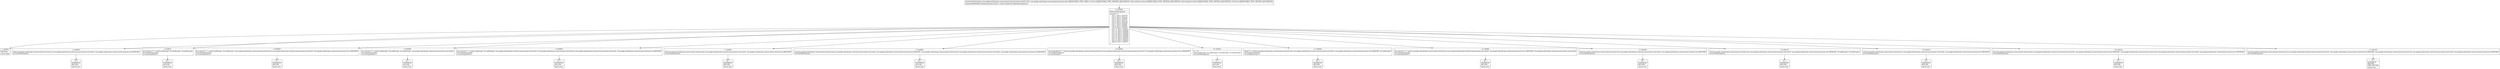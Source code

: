 digraph "CFG forcom.google.android.gms.measurement.internal.zzdw.zza(ILandroid\/os\/Parcel;Landroid\/os\/Parcel;I)Z" {
Node_0 [shape=record,label="{0\:\ 0x0000|MTH_ENTER_BLOCK\l|switch(r7) \{\l    case 1: goto L_0x0155;\l    case 2: goto L_0x013e;\l    case 3: goto L_0x0003;\l    case 4: goto L_0x012f;\l    case 5: goto L_0x0118;\l    case 6: goto L_0x0109;\l    case 7: goto L_0x00f2;\l    case 8: goto L_0x0003;\l    case 9: goto L_0x00da;\l    case 10: goto L_0x00c1;\l    case 11: goto L_0x00ad;\l    case 12: goto L_0x0095;\l    case 13: goto L_0x0085;\l    case 14: goto L_0x0065;\l    case 15: goto L_0x0049;\l    case 16: goto L_0x002d;\l    case 17: goto L_0x0015;\l    case 18: goto L_0x0005;\l    default: goto L_0x0003;\l\}\l}"];
Node_1 [shape=record,label="{1\:\ 0x0003|RETURN\l|return false\l}"];
Node_2 [shape=record,label="{2\:\ 0x0005|zzd((com.google.android.gms.measurement.internal.zzn) com.google.android.gms.internal.measurement.zzd.zza(r8, com.google.android.gms.measurement.internal.zzn.CREATOR))\lr9.writeNoException()\l}"];
Node_3 [shape=record,label="{3\:\ 0x0015|java.util.List r7 = zzc(r8.readString(), r8.readString(), r8.readString())\lr9.writeNoException()\lr9.writeTypedList(r7)\l}"];
Node_4 [shape=record,label="{4\:\ 0x002d|java.util.List r7 = zza(r8.readString(), r8.readString(), (com.google.android.gms.measurement.internal.zzn) com.google.android.gms.internal.measurement.zzd.zza(r8, com.google.android.gms.measurement.internal.zzn.CREATOR))\lr9.writeNoException()\lr9.writeTypedList(r7)\l}"];
Node_5 [shape=record,label="{5\:\ 0x0049|java.util.List r7 = zza(r8.readString(), r8.readString(), r8.readString(), com.google.android.gms.internal.measurement.zzd.zza(r8))\lr9.writeNoException()\lr9.writeTypedList(r7)\l}"];
Node_6 [shape=record,label="{6\:\ 0x0065|java.util.List r7 = zza(r8.readString(), r8.readString(), com.google.android.gms.internal.measurement.zzd.zza(r8), (com.google.android.gms.measurement.internal.zzn) com.google.android.gms.internal.measurement.zzd.zza(r8, com.google.android.gms.measurement.internal.zzn.CREATOR))\lr9.writeNoException()\lr9.writeTypedList(r7)\l}"];
Node_7 [shape=record,label="{7\:\ 0x0085|zzb((com.google.android.gms.measurement.internal.zzq) com.google.android.gms.internal.measurement.zzd.zza(r8, com.google.android.gms.measurement.internal.zzq.CREATOR))\lr9.writeNoException()\l}"];
Node_8 [shape=record,label="{8\:\ 0x0095|zza((com.google.android.gms.measurement.internal.zzq) com.google.android.gms.internal.measurement.zzd.zza(r8, com.google.android.gms.measurement.internal.zzq.CREATOR), (com.google.android.gms.measurement.internal.zzn) com.google.android.gms.internal.measurement.zzd.zza(r8, com.google.android.gms.measurement.internal.zzn.CREATOR))\lr9.writeNoException()\l}"];
Node_9 [shape=record,label="{9\:\ 0x00ad|java.lang.String r7 = zzc((com.google.android.gms.measurement.internal.zzn) com.google.android.gms.internal.measurement.zzd.zza(r8, com.google.android.gms.measurement.internal.zzn.CREATOR))\lr9.writeNoException()\lr9.writeString(r7)\l}"];
Node_10 [shape=record,label="{10\:\ 0x00c1|r0 = r6\lzza(r8.readLong(), r8.readString(), r8.readString(), r8.readString())\lr9.writeNoException()\l}"];
Node_11 [shape=record,label="{11\:\ 0x00da|byte[] r7 = zza((com.google.android.gms.measurement.internal.zzai) com.google.android.gms.internal.measurement.zzd.zza(r8, com.google.android.gms.measurement.internal.zzai.CREATOR), r8.readString())\lr9.writeNoException()\lr9.writeByteArray(r7)\l}"];
Node_12 [shape=record,label="{12\:\ 0x00f2|java.util.List r7 = zza((com.google.android.gms.measurement.internal.zzn) com.google.android.gms.internal.measurement.zzd.zza(r8, com.google.android.gms.measurement.internal.zzn.CREATOR), com.google.android.gms.internal.measurement.zzd.zza(r8))\lr9.writeNoException()\lr9.writeTypedList(r7)\l}"];
Node_13 [shape=record,label="{13\:\ 0x0109|zzb((com.google.android.gms.measurement.internal.zzn) com.google.android.gms.internal.measurement.zzd.zza(r8, com.google.android.gms.measurement.internal.zzn.CREATOR))\lr9.writeNoException()\l}"];
Node_14 [shape=record,label="{14\:\ 0x0118|zza((com.google.android.gms.measurement.internal.zzai) com.google.android.gms.internal.measurement.zzd.zza(r8, com.google.android.gms.measurement.internal.zzai.CREATOR), r8.readString(), r8.readString())\lr9.writeNoException()\l}"];
Node_15 [shape=record,label="{15\:\ 0x012f|zza((com.google.android.gms.measurement.internal.zzn) com.google.android.gms.internal.measurement.zzd.zza(r8, com.google.android.gms.measurement.internal.zzn.CREATOR))\lr9.writeNoException()\l}"];
Node_16 [shape=record,label="{16\:\ 0x013e|zza((com.google.android.gms.measurement.internal.zzjn) com.google.android.gms.internal.measurement.zzd.zza(r8, com.google.android.gms.measurement.internal.zzjn.CREATOR), (com.google.android.gms.measurement.internal.zzn) com.google.android.gms.internal.measurement.zzd.zza(r8, com.google.android.gms.measurement.internal.zzn.CREATOR))\lr9.writeNoException()\l}"];
Node_17 [shape=record,label="{17\:\ 0x0155|zza((com.google.android.gms.measurement.internal.zzai) com.google.android.gms.internal.measurement.zzd.zza(r8, com.google.android.gms.measurement.internal.zzai.CREATOR), (com.google.android.gms.measurement.internal.zzn) com.google.android.gms.internal.measurement.zzd.zza(r8, com.google.android.gms.measurement.internal.zzn.CREATOR))\lr9.writeNoException()\l}"];
Node_18 [shape=record,label="{18\:\ ?|SYNTHETIC\lRETURN\lORIG_RETURN\l|return true\l}"];
Node_19 [shape=record,label="{19\:\ ?|SYNTHETIC\lRETURN\l|return true\l}"];
Node_20 [shape=record,label="{20\:\ ?|SYNTHETIC\lRETURN\l|return true\l}"];
Node_21 [shape=record,label="{21\:\ ?|SYNTHETIC\lRETURN\l|return true\l}"];
Node_22 [shape=record,label="{22\:\ ?|SYNTHETIC\lRETURN\l|return true\l}"];
Node_23 [shape=record,label="{23\:\ ?|SYNTHETIC\lRETURN\l|return true\l}"];
Node_24 [shape=record,label="{24\:\ ?|SYNTHETIC\lRETURN\l|return true\l}"];
Node_25 [shape=record,label="{25\:\ ?|SYNTHETIC\lRETURN\l|return true\l}"];
Node_26 [shape=record,label="{26\:\ ?|SYNTHETIC\lRETURN\l|return true\l}"];
Node_27 [shape=record,label="{27\:\ ?|SYNTHETIC\lRETURN\l|return true\l}"];
Node_28 [shape=record,label="{28\:\ ?|SYNTHETIC\lRETURN\l|return true\l}"];
Node_29 [shape=record,label="{29\:\ ?|SYNTHETIC\lRETURN\l|return true\l}"];
Node_30 [shape=record,label="{30\:\ ?|SYNTHETIC\lRETURN\l|return true\l}"];
Node_31 [shape=record,label="{31\:\ ?|SYNTHETIC\lRETURN\l|return true\l}"];
Node_32 [shape=record,label="{32\:\ ?|SYNTHETIC\lRETURN\l|return true\l}"];
Node_33 [shape=record,label="{33\:\ ?|SYNTHETIC\lRETURN\l|return true\l}"];
MethodNode[shape=record,label="{protected final boolean com.google.android.gms.measurement.internal.zzdw.zza((r6v0 'this' com.google.android.gms.measurement.internal.zzdw A[IMMUTABLE_TYPE, THIS]), (r7v0 int A[IMMUTABLE_TYPE, METHOD_ARGUMENT]), (r8v0 android.os.Parcel A[IMMUTABLE_TYPE, METHOD_ARGUMENT]), (r9v0 android.os.Parcel A[IMMUTABLE_TYPE, METHOD_ARGUMENT]), (r10v0 int A[IMMUTABLE_TYPE, METHOD_ARGUMENT]))  | Annotation[SYSTEM, dalvik.annotation.Throws, \{value=[android.os.RemoteException]\}]\l}"];
MethodNode -> Node_0;
Node_0 -> Node_1;
Node_0 -> Node_2;
Node_0 -> Node_3;
Node_0 -> Node_4;
Node_0 -> Node_5;
Node_0 -> Node_6;
Node_0 -> Node_7;
Node_0 -> Node_8;
Node_0 -> Node_9;
Node_0 -> Node_10;
Node_0 -> Node_11;
Node_0 -> Node_12;
Node_0 -> Node_13;
Node_0 -> Node_14;
Node_0 -> Node_15;
Node_0 -> Node_16;
Node_0 -> Node_17;
Node_2 -> Node_19;
Node_3 -> Node_20;
Node_4 -> Node_21;
Node_5 -> Node_22;
Node_6 -> Node_23;
Node_7 -> Node_24;
Node_8 -> Node_25;
Node_9 -> Node_26;
Node_10 -> Node_27;
Node_11 -> Node_28;
Node_12 -> Node_29;
Node_13 -> Node_30;
Node_14 -> Node_31;
Node_15 -> Node_32;
Node_16 -> Node_33;
Node_17 -> Node_18;
}

